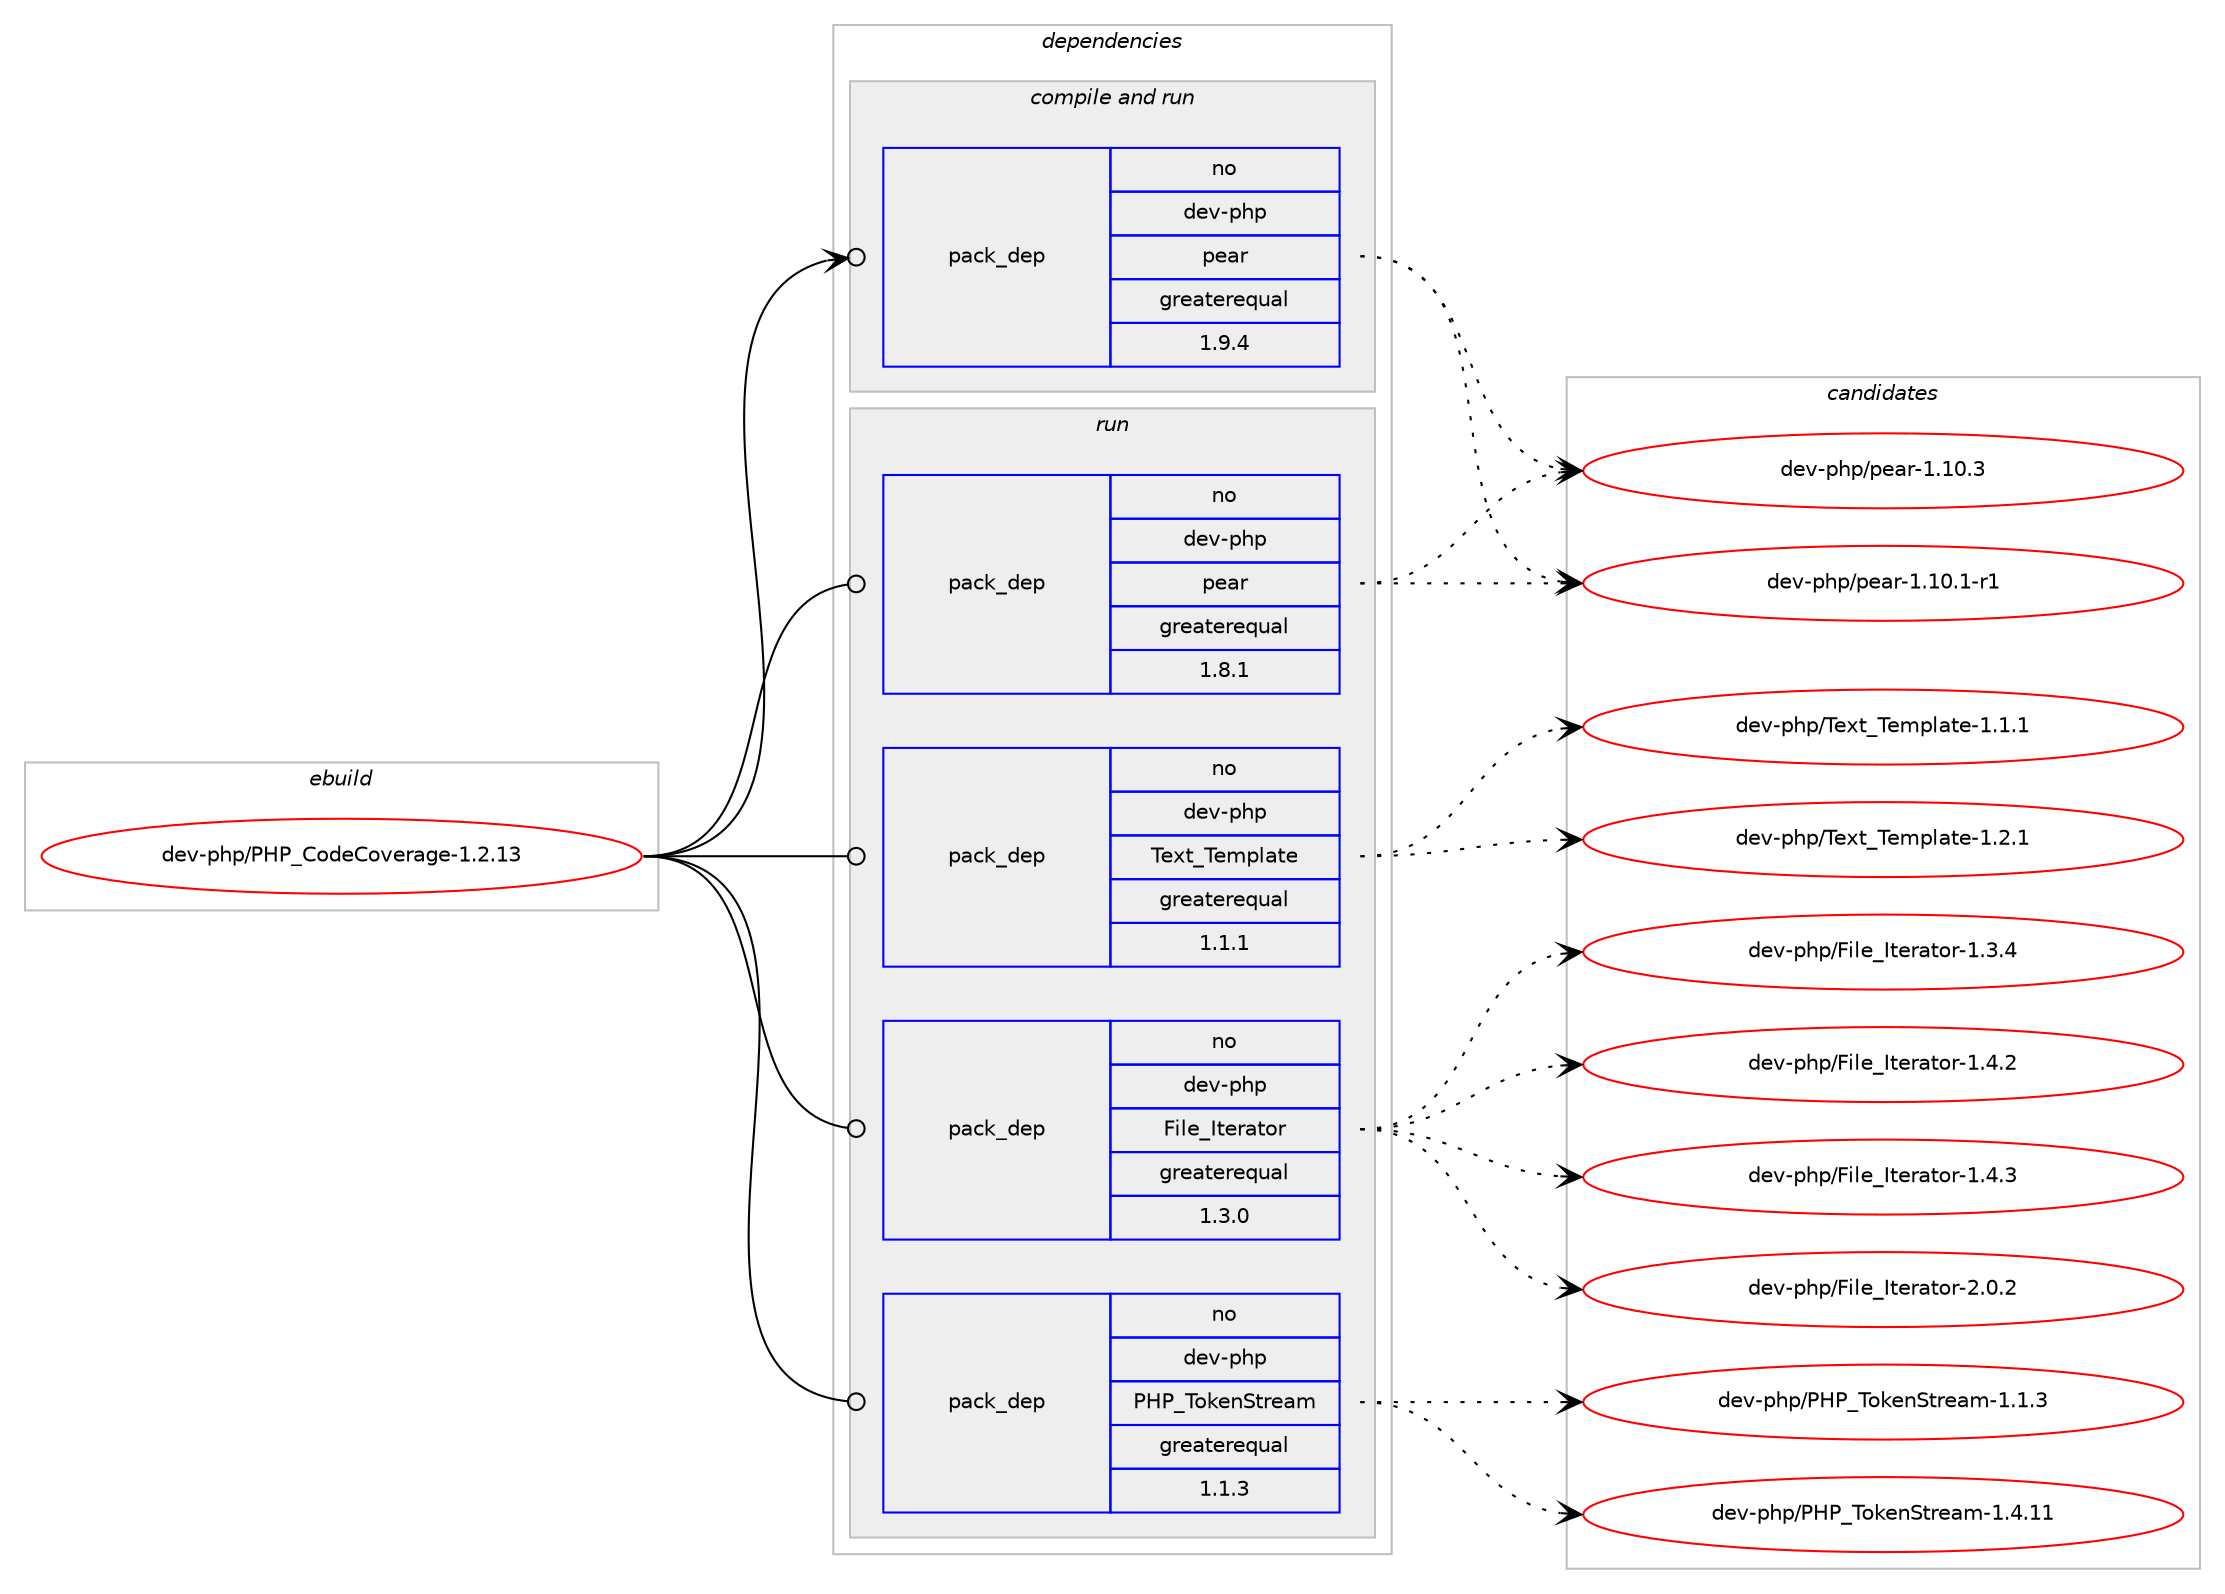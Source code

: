 digraph prolog {

# *************
# Graph options
# *************

newrank=true;
concentrate=true;
compound=true;
graph [rankdir=LR,fontname=Helvetica,fontsize=10,ranksep=1.5];#, ranksep=2.5, nodesep=0.2];
edge  [arrowhead=vee];
node  [fontname=Helvetica,fontsize=10];

# **********
# The ebuild
# **********

subgraph cluster_leftcol {
color=gray;
rank=same;
label=<<i>ebuild</i>>;
id [label="dev-php/PHP_CodeCoverage-1.2.13", color=red, width=4, href="../dev-php/PHP_CodeCoverage-1.2.13.svg"];
}

# ****************
# The dependencies
# ****************

subgraph cluster_midcol {
color=gray;
label=<<i>dependencies</i>>;
subgraph cluster_compile {
fillcolor="#eeeeee";
style=filled;
label=<<i>compile</i>>;
}
subgraph cluster_compileandrun {
fillcolor="#eeeeee";
style=filled;
label=<<i>compile and run</i>>;
subgraph pack1000314 {
dependency1392663 [label=<<TABLE BORDER="0" CELLBORDER="1" CELLSPACING="0" CELLPADDING="4" WIDTH="220"><TR><TD ROWSPAN="6" CELLPADDING="30">pack_dep</TD></TR><TR><TD WIDTH="110">no</TD></TR><TR><TD>dev-php</TD></TR><TR><TD>pear</TD></TR><TR><TD>greaterequal</TD></TR><TR><TD>1.9.4</TD></TR></TABLE>>, shape=none, color=blue];
}
id:e -> dependency1392663:w [weight=20,style="solid",arrowhead="odotvee"];
}
subgraph cluster_run {
fillcolor="#eeeeee";
style=filled;
label=<<i>run</i>>;
subgraph pack1000315 {
dependency1392664 [label=<<TABLE BORDER="0" CELLBORDER="1" CELLSPACING="0" CELLPADDING="4" WIDTH="220"><TR><TD ROWSPAN="6" CELLPADDING="30">pack_dep</TD></TR><TR><TD WIDTH="110">no</TD></TR><TR><TD>dev-php</TD></TR><TR><TD>File_Iterator</TD></TR><TR><TD>greaterequal</TD></TR><TR><TD>1.3.0</TD></TR></TABLE>>, shape=none, color=blue];
}
id:e -> dependency1392664:w [weight=20,style="solid",arrowhead="odot"];
subgraph pack1000316 {
dependency1392665 [label=<<TABLE BORDER="0" CELLBORDER="1" CELLSPACING="0" CELLPADDING="4" WIDTH="220"><TR><TD ROWSPAN="6" CELLPADDING="30">pack_dep</TD></TR><TR><TD WIDTH="110">no</TD></TR><TR><TD>dev-php</TD></TR><TR><TD>PHP_TokenStream</TD></TR><TR><TD>greaterequal</TD></TR><TR><TD>1.1.3</TD></TR></TABLE>>, shape=none, color=blue];
}
id:e -> dependency1392665:w [weight=20,style="solid",arrowhead="odot"];
subgraph pack1000317 {
dependency1392666 [label=<<TABLE BORDER="0" CELLBORDER="1" CELLSPACING="0" CELLPADDING="4" WIDTH="220"><TR><TD ROWSPAN="6" CELLPADDING="30">pack_dep</TD></TR><TR><TD WIDTH="110">no</TD></TR><TR><TD>dev-php</TD></TR><TR><TD>Text_Template</TD></TR><TR><TD>greaterequal</TD></TR><TR><TD>1.1.1</TD></TR></TABLE>>, shape=none, color=blue];
}
id:e -> dependency1392666:w [weight=20,style="solid",arrowhead="odot"];
subgraph pack1000318 {
dependency1392667 [label=<<TABLE BORDER="0" CELLBORDER="1" CELLSPACING="0" CELLPADDING="4" WIDTH="220"><TR><TD ROWSPAN="6" CELLPADDING="30">pack_dep</TD></TR><TR><TD WIDTH="110">no</TD></TR><TR><TD>dev-php</TD></TR><TR><TD>pear</TD></TR><TR><TD>greaterequal</TD></TR><TR><TD>1.8.1</TD></TR></TABLE>>, shape=none, color=blue];
}
id:e -> dependency1392667:w [weight=20,style="solid",arrowhead="odot"];
}
}

# **************
# The candidates
# **************

subgraph cluster_choices {
rank=same;
color=gray;
label=<<i>candidates</i>>;

subgraph choice1000314 {
color=black;
nodesep=1;
choice100101118451121041124711210197114454946494846494511449 [label="dev-php/pear-1.10.1-r1", color=red, width=4,href="../dev-php/pear-1.10.1-r1.svg"];
choice10010111845112104112471121019711445494649484651 [label="dev-php/pear-1.10.3", color=red, width=4,href="../dev-php/pear-1.10.3.svg"];
dependency1392663:e -> choice100101118451121041124711210197114454946494846494511449:w [style=dotted,weight="100"];
dependency1392663:e -> choice10010111845112104112471121019711445494649484651:w [style=dotted,weight="100"];
}
subgraph choice1000315 {
color=black;
nodesep=1;
choice100101118451121041124770105108101957311610111497116111114454946514652 [label="dev-php/File_Iterator-1.3.4", color=red, width=4,href="../dev-php/File_Iterator-1.3.4.svg"];
choice100101118451121041124770105108101957311610111497116111114454946524650 [label="dev-php/File_Iterator-1.4.2", color=red, width=4,href="../dev-php/File_Iterator-1.4.2.svg"];
choice100101118451121041124770105108101957311610111497116111114454946524651 [label="dev-php/File_Iterator-1.4.3", color=red, width=4,href="../dev-php/File_Iterator-1.4.3.svg"];
choice100101118451121041124770105108101957311610111497116111114455046484650 [label="dev-php/File_Iterator-2.0.2", color=red, width=4,href="../dev-php/File_Iterator-2.0.2.svg"];
dependency1392664:e -> choice100101118451121041124770105108101957311610111497116111114454946514652:w [style=dotted,weight="100"];
dependency1392664:e -> choice100101118451121041124770105108101957311610111497116111114454946524650:w [style=dotted,weight="100"];
dependency1392664:e -> choice100101118451121041124770105108101957311610111497116111114454946524651:w [style=dotted,weight="100"];
dependency1392664:e -> choice100101118451121041124770105108101957311610111497116111114455046484650:w [style=dotted,weight="100"];
}
subgraph choice1000316 {
color=black;
nodesep=1;
choice100101118451121041124780728095841111071011108311611410197109454946494651 [label="dev-php/PHP_TokenStream-1.1.3", color=red, width=4,href="../dev-php/PHP_TokenStream-1.1.3.svg"];
choice10010111845112104112478072809584111107101110831161141019710945494652464949 [label="dev-php/PHP_TokenStream-1.4.11", color=red, width=4,href="../dev-php/PHP_TokenStream-1.4.11.svg"];
dependency1392665:e -> choice100101118451121041124780728095841111071011108311611410197109454946494651:w [style=dotted,weight="100"];
dependency1392665:e -> choice10010111845112104112478072809584111107101110831161141019710945494652464949:w [style=dotted,weight="100"];
}
subgraph choice1000317 {
color=black;
nodesep=1;
choice100101118451121041124784101120116958410110911210897116101454946494649 [label="dev-php/Text_Template-1.1.1", color=red, width=4,href="../dev-php/Text_Template-1.1.1.svg"];
choice100101118451121041124784101120116958410110911210897116101454946504649 [label="dev-php/Text_Template-1.2.1", color=red, width=4,href="../dev-php/Text_Template-1.2.1.svg"];
dependency1392666:e -> choice100101118451121041124784101120116958410110911210897116101454946494649:w [style=dotted,weight="100"];
dependency1392666:e -> choice100101118451121041124784101120116958410110911210897116101454946504649:w [style=dotted,weight="100"];
}
subgraph choice1000318 {
color=black;
nodesep=1;
choice100101118451121041124711210197114454946494846494511449 [label="dev-php/pear-1.10.1-r1", color=red, width=4,href="../dev-php/pear-1.10.1-r1.svg"];
choice10010111845112104112471121019711445494649484651 [label="dev-php/pear-1.10.3", color=red, width=4,href="../dev-php/pear-1.10.3.svg"];
dependency1392667:e -> choice100101118451121041124711210197114454946494846494511449:w [style=dotted,weight="100"];
dependency1392667:e -> choice10010111845112104112471121019711445494649484651:w [style=dotted,weight="100"];
}
}

}
